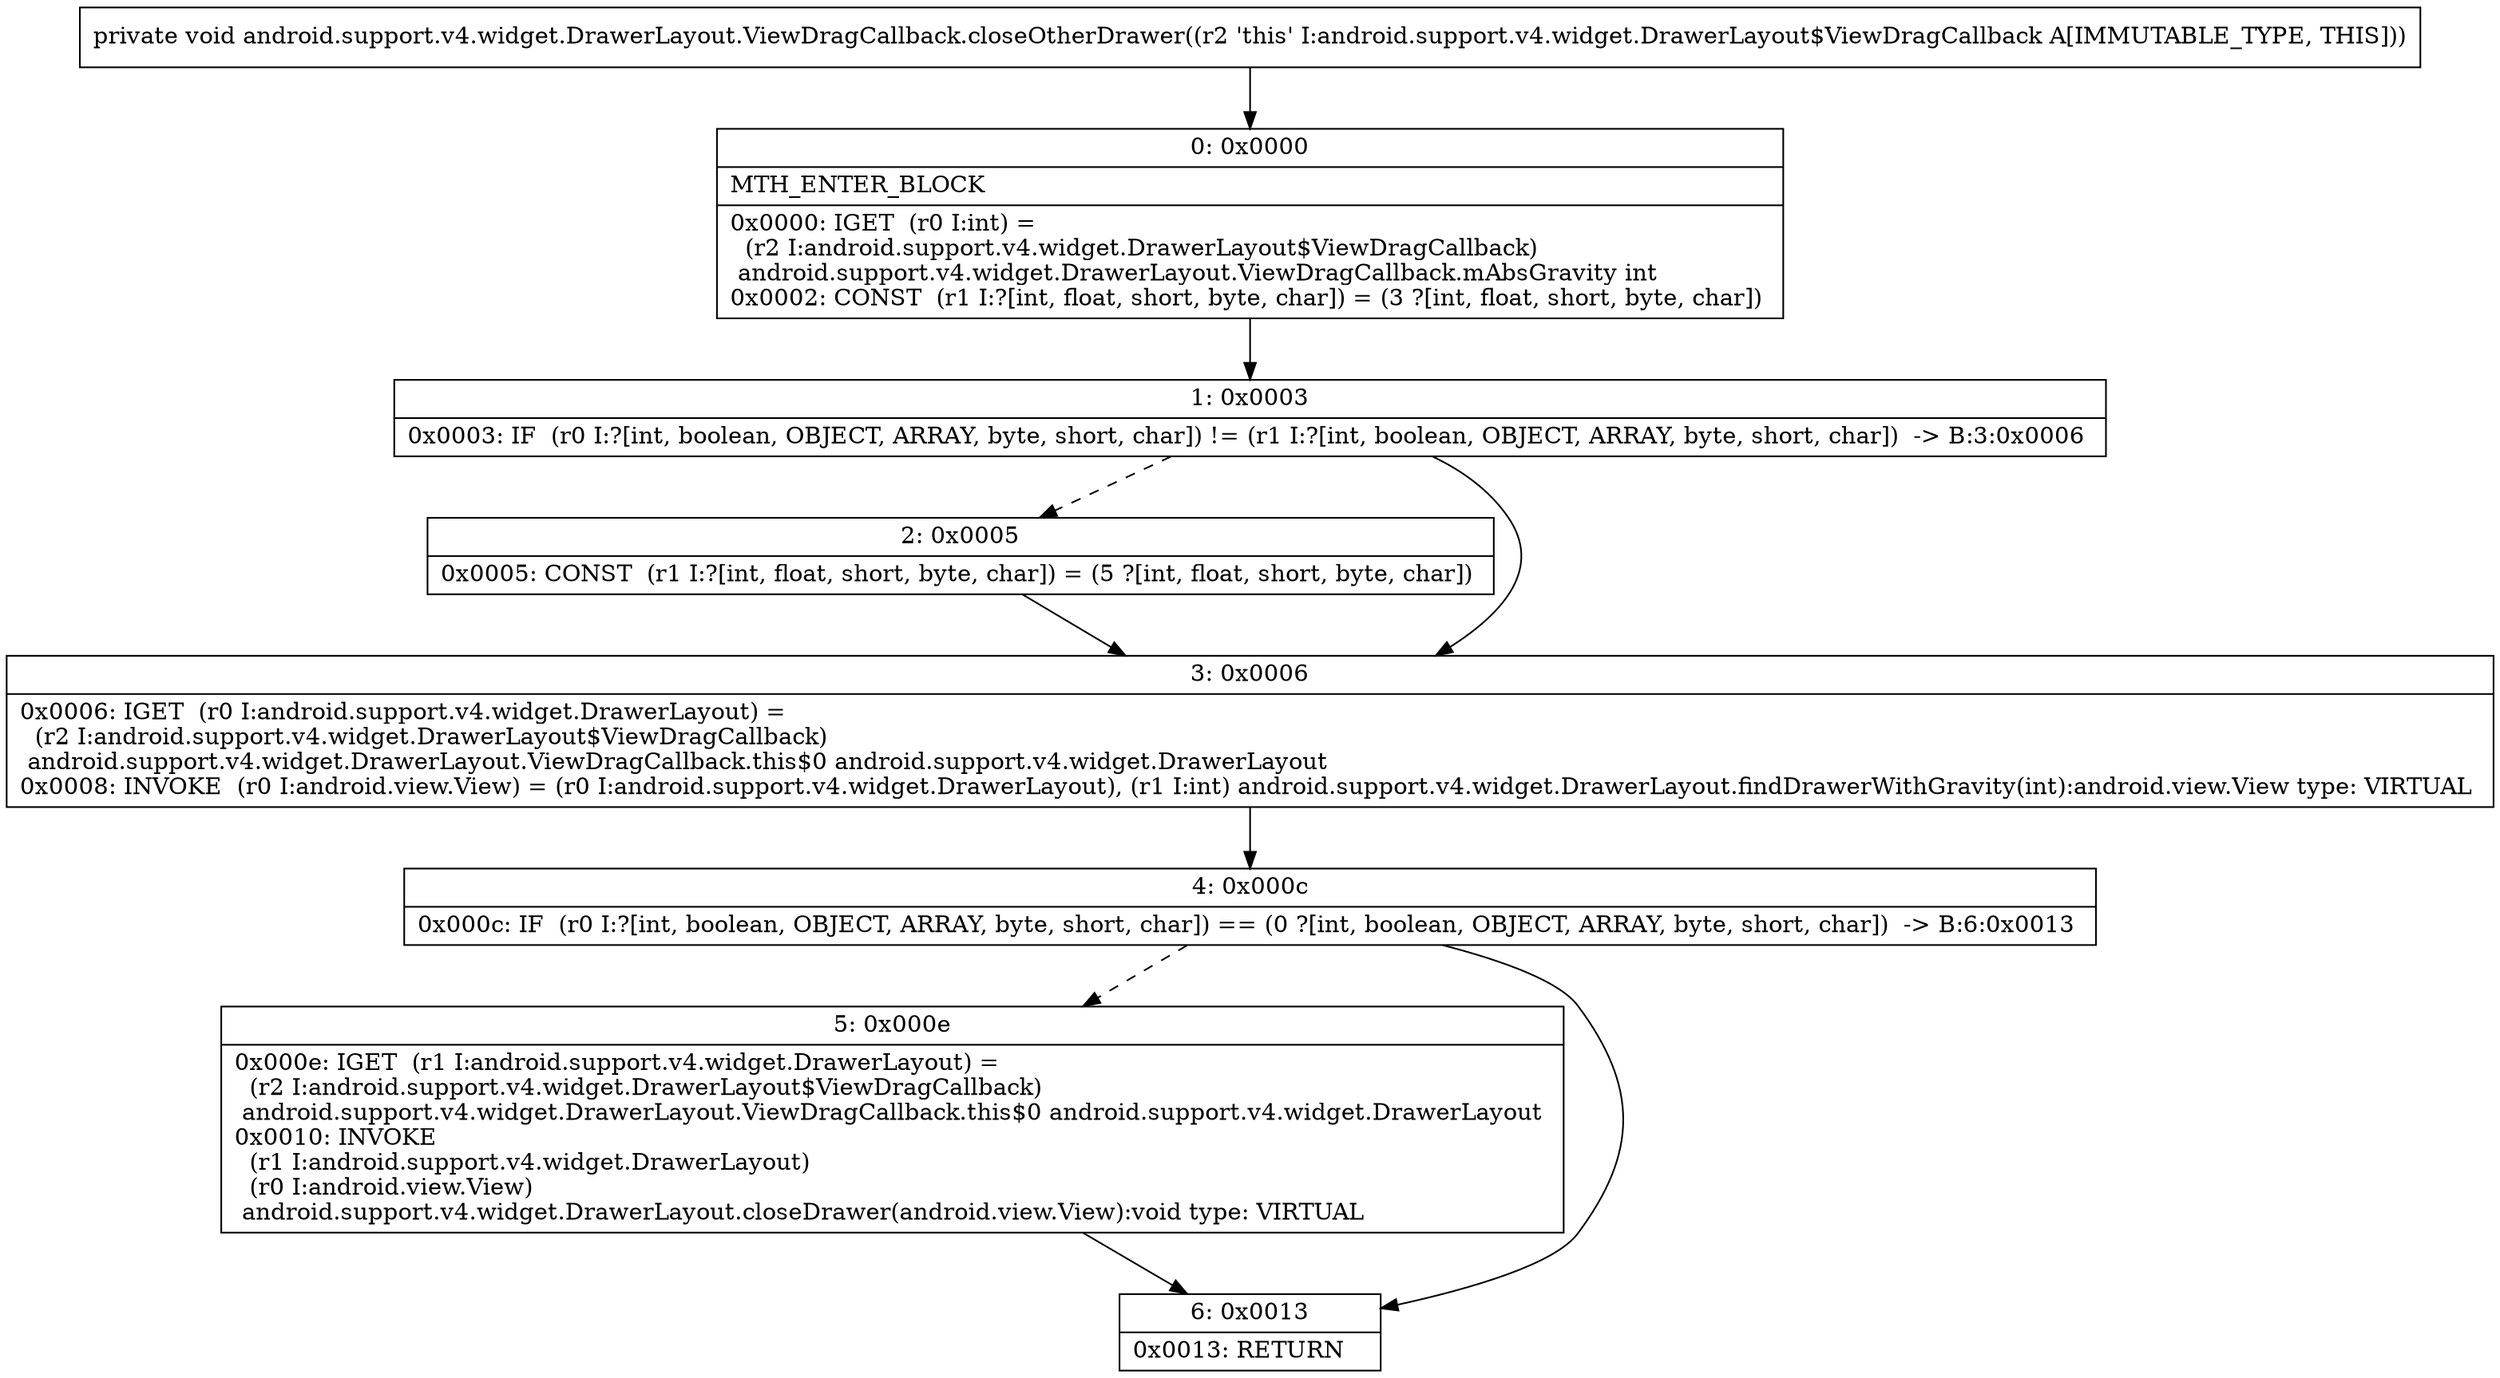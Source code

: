 digraph "CFG forandroid.support.v4.widget.DrawerLayout.ViewDragCallback.closeOtherDrawer()V" {
Node_0 [shape=record,label="{0\:\ 0x0000|MTH_ENTER_BLOCK\l|0x0000: IGET  (r0 I:int) = \l  (r2 I:android.support.v4.widget.DrawerLayout$ViewDragCallback)\l android.support.v4.widget.DrawerLayout.ViewDragCallback.mAbsGravity int \l0x0002: CONST  (r1 I:?[int, float, short, byte, char]) = (3 ?[int, float, short, byte, char]) \l}"];
Node_1 [shape=record,label="{1\:\ 0x0003|0x0003: IF  (r0 I:?[int, boolean, OBJECT, ARRAY, byte, short, char]) != (r1 I:?[int, boolean, OBJECT, ARRAY, byte, short, char])  \-\> B:3:0x0006 \l}"];
Node_2 [shape=record,label="{2\:\ 0x0005|0x0005: CONST  (r1 I:?[int, float, short, byte, char]) = (5 ?[int, float, short, byte, char]) \l}"];
Node_3 [shape=record,label="{3\:\ 0x0006|0x0006: IGET  (r0 I:android.support.v4.widget.DrawerLayout) = \l  (r2 I:android.support.v4.widget.DrawerLayout$ViewDragCallback)\l android.support.v4.widget.DrawerLayout.ViewDragCallback.this$0 android.support.v4.widget.DrawerLayout \l0x0008: INVOKE  (r0 I:android.view.View) = (r0 I:android.support.v4.widget.DrawerLayout), (r1 I:int) android.support.v4.widget.DrawerLayout.findDrawerWithGravity(int):android.view.View type: VIRTUAL \l}"];
Node_4 [shape=record,label="{4\:\ 0x000c|0x000c: IF  (r0 I:?[int, boolean, OBJECT, ARRAY, byte, short, char]) == (0 ?[int, boolean, OBJECT, ARRAY, byte, short, char])  \-\> B:6:0x0013 \l}"];
Node_5 [shape=record,label="{5\:\ 0x000e|0x000e: IGET  (r1 I:android.support.v4.widget.DrawerLayout) = \l  (r2 I:android.support.v4.widget.DrawerLayout$ViewDragCallback)\l android.support.v4.widget.DrawerLayout.ViewDragCallback.this$0 android.support.v4.widget.DrawerLayout \l0x0010: INVOKE  \l  (r1 I:android.support.v4.widget.DrawerLayout)\l  (r0 I:android.view.View)\l android.support.v4.widget.DrawerLayout.closeDrawer(android.view.View):void type: VIRTUAL \l}"];
Node_6 [shape=record,label="{6\:\ 0x0013|0x0013: RETURN   \l}"];
MethodNode[shape=record,label="{private void android.support.v4.widget.DrawerLayout.ViewDragCallback.closeOtherDrawer((r2 'this' I:android.support.v4.widget.DrawerLayout$ViewDragCallback A[IMMUTABLE_TYPE, THIS])) }"];
MethodNode -> Node_0;
Node_0 -> Node_1;
Node_1 -> Node_2[style=dashed];
Node_1 -> Node_3;
Node_2 -> Node_3;
Node_3 -> Node_4;
Node_4 -> Node_5[style=dashed];
Node_4 -> Node_6;
Node_5 -> Node_6;
}

